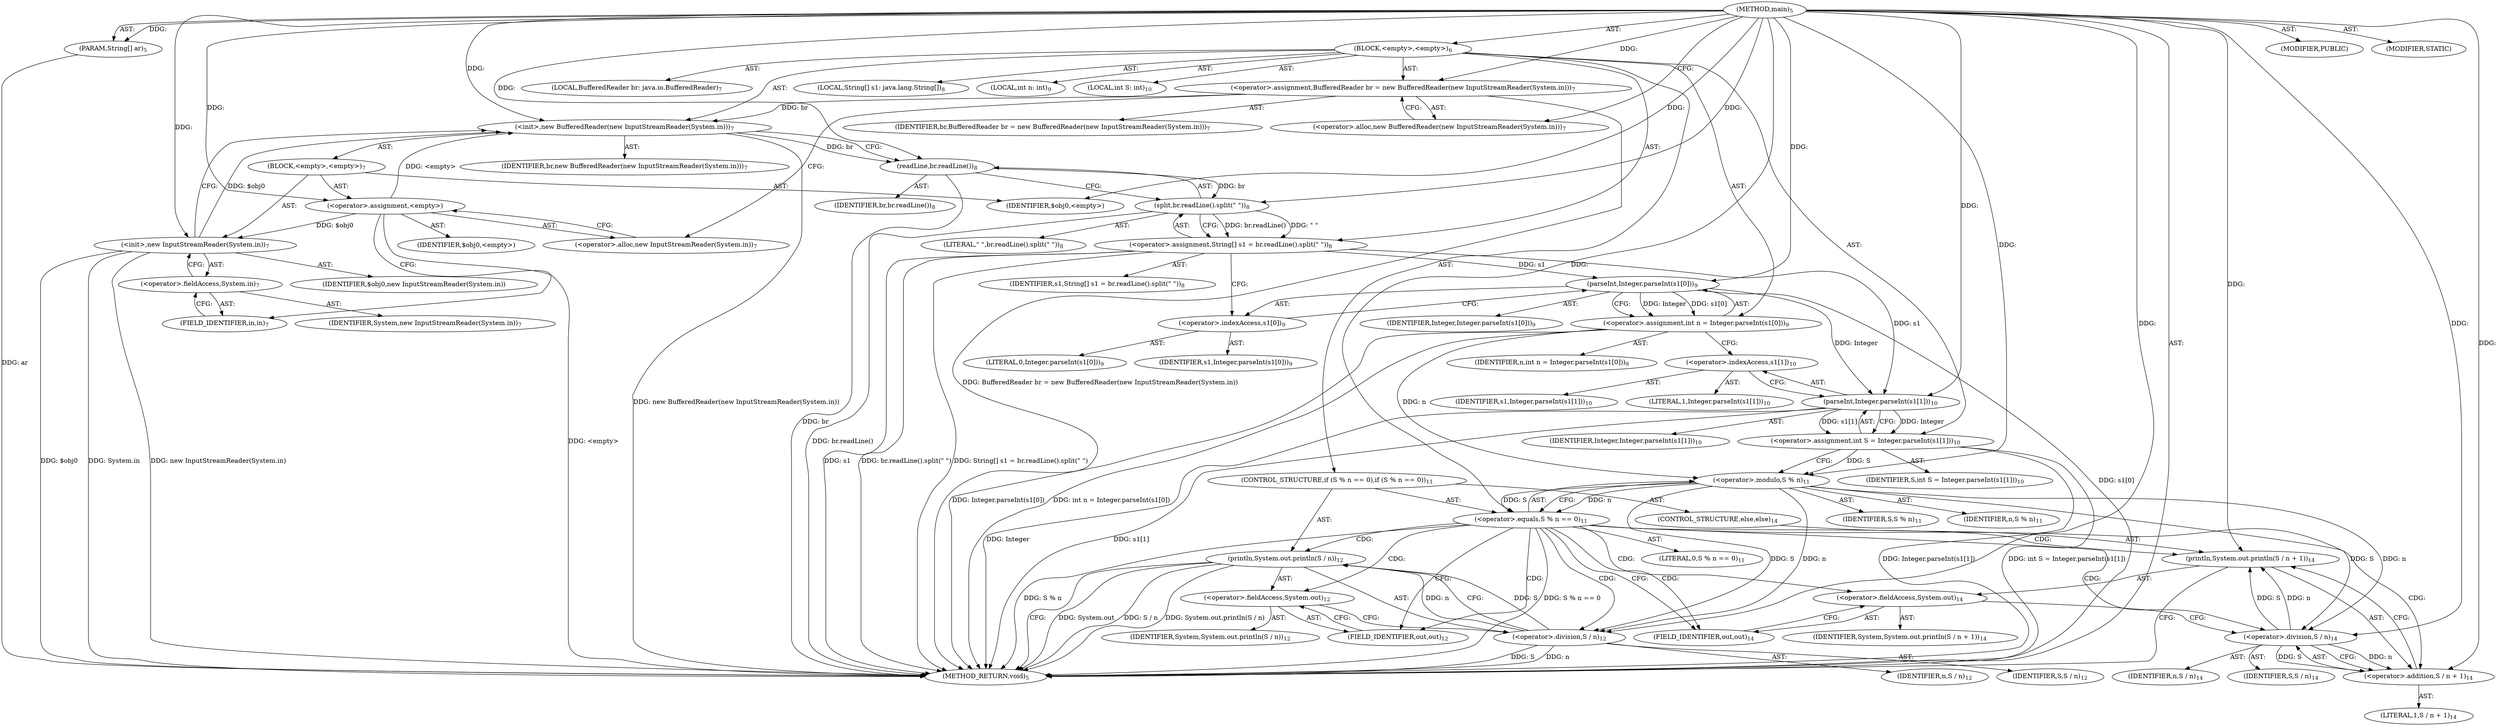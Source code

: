 digraph "main" {  
"19" [label = <(METHOD,main)<SUB>5</SUB>> ]
"20" [label = <(PARAM,String[] ar)<SUB>5</SUB>> ]
"21" [label = <(BLOCK,&lt;empty&gt;,&lt;empty&gt;)<SUB>6</SUB>> ]
"4" [label = <(LOCAL,BufferedReader br: java.io.BufferedReader)<SUB>7</SUB>> ]
"22" [label = <(&lt;operator&gt;.assignment,BufferedReader br = new BufferedReader(new InputStreamReader(System.in)))<SUB>7</SUB>> ]
"23" [label = <(IDENTIFIER,br,BufferedReader br = new BufferedReader(new InputStreamReader(System.in)))<SUB>7</SUB>> ]
"24" [label = <(&lt;operator&gt;.alloc,new BufferedReader(new InputStreamReader(System.in)))<SUB>7</SUB>> ]
"25" [label = <(&lt;init&gt;,new BufferedReader(new InputStreamReader(System.in)))<SUB>7</SUB>> ]
"3" [label = <(IDENTIFIER,br,new BufferedReader(new InputStreamReader(System.in)))<SUB>7</SUB>> ]
"26" [label = <(BLOCK,&lt;empty&gt;,&lt;empty&gt;)<SUB>7</SUB>> ]
"27" [label = <(&lt;operator&gt;.assignment,&lt;empty&gt;)> ]
"28" [label = <(IDENTIFIER,$obj0,&lt;empty&gt;)> ]
"29" [label = <(&lt;operator&gt;.alloc,new InputStreamReader(System.in))<SUB>7</SUB>> ]
"30" [label = <(&lt;init&gt;,new InputStreamReader(System.in))<SUB>7</SUB>> ]
"31" [label = <(IDENTIFIER,$obj0,new InputStreamReader(System.in))> ]
"32" [label = <(&lt;operator&gt;.fieldAccess,System.in)<SUB>7</SUB>> ]
"33" [label = <(IDENTIFIER,System,new InputStreamReader(System.in))<SUB>7</SUB>> ]
"34" [label = <(FIELD_IDENTIFIER,in,in)<SUB>7</SUB>> ]
"35" [label = <(IDENTIFIER,$obj0,&lt;empty&gt;)> ]
"36" [label = <(LOCAL,String[] s1: java.lang.String[])<SUB>8</SUB>> ]
"37" [label = <(&lt;operator&gt;.assignment,String[] s1 = br.readLine().split(&quot; &quot;))<SUB>8</SUB>> ]
"38" [label = <(IDENTIFIER,s1,String[] s1 = br.readLine().split(&quot; &quot;))<SUB>8</SUB>> ]
"39" [label = <(split,br.readLine().split(&quot; &quot;))<SUB>8</SUB>> ]
"40" [label = <(readLine,br.readLine())<SUB>8</SUB>> ]
"41" [label = <(IDENTIFIER,br,br.readLine())<SUB>8</SUB>> ]
"42" [label = <(LITERAL,&quot; &quot;,br.readLine().split(&quot; &quot;))<SUB>8</SUB>> ]
"43" [label = <(LOCAL,int n: int)<SUB>9</SUB>> ]
"44" [label = <(&lt;operator&gt;.assignment,int n = Integer.parseInt(s1[0]))<SUB>9</SUB>> ]
"45" [label = <(IDENTIFIER,n,int n = Integer.parseInt(s1[0]))<SUB>9</SUB>> ]
"46" [label = <(parseInt,Integer.parseInt(s1[0]))<SUB>9</SUB>> ]
"47" [label = <(IDENTIFIER,Integer,Integer.parseInt(s1[0]))<SUB>9</SUB>> ]
"48" [label = <(&lt;operator&gt;.indexAccess,s1[0])<SUB>9</SUB>> ]
"49" [label = <(IDENTIFIER,s1,Integer.parseInt(s1[0]))<SUB>9</SUB>> ]
"50" [label = <(LITERAL,0,Integer.parseInt(s1[0]))<SUB>9</SUB>> ]
"51" [label = <(LOCAL,int S: int)<SUB>10</SUB>> ]
"52" [label = <(&lt;operator&gt;.assignment,int S = Integer.parseInt(s1[1]))<SUB>10</SUB>> ]
"53" [label = <(IDENTIFIER,S,int S = Integer.parseInt(s1[1]))<SUB>10</SUB>> ]
"54" [label = <(parseInt,Integer.parseInt(s1[1]))<SUB>10</SUB>> ]
"55" [label = <(IDENTIFIER,Integer,Integer.parseInt(s1[1]))<SUB>10</SUB>> ]
"56" [label = <(&lt;operator&gt;.indexAccess,s1[1])<SUB>10</SUB>> ]
"57" [label = <(IDENTIFIER,s1,Integer.parseInt(s1[1]))<SUB>10</SUB>> ]
"58" [label = <(LITERAL,1,Integer.parseInt(s1[1]))<SUB>10</SUB>> ]
"59" [label = <(CONTROL_STRUCTURE,if (S % n == 0),if (S % n == 0))<SUB>11</SUB>> ]
"60" [label = <(&lt;operator&gt;.equals,S % n == 0)<SUB>11</SUB>> ]
"61" [label = <(&lt;operator&gt;.modulo,S % n)<SUB>11</SUB>> ]
"62" [label = <(IDENTIFIER,S,S % n)<SUB>11</SUB>> ]
"63" [label = <(IDENTIFIER,n,S % n)<SUB>11</SUB>> ]
"64" [label = <(LITERAL,0,S % n == 0)<SUB>11</SUB>> ]
"65" [label = <(println,System.out.println(S / n))<SUB>12</SUB>> ]
"66" [label = <(&lt;operator&gt;.fieldAccess,System.out)<SUB>12</SUB>> ]
"67" [label = <(IDENTIFIER,System,System.out.println(S / n))<SUB>12</SUB>> ]
"68" [label = <(FIELD_IDENTIFIER,out,out)<SUB>12</SUB>> ]
"69" [label = <(&lt;operator&gt;.division,S / n)<SUB>12</SUB>> ]
"70" [label = <(IDENTIFIER,S,S / n)<SUB>12</SUB>> ]
"71" [label = <(IDENTIFIER,n,S / n)<SUB>12</SUB>> ]
"72" [label = <(CONTROL_STRUCTURE,else,else)<SUB>14</SUB>> ]
"73" [label = <(println,System.out.println(S / n + 1))<SUB>14</SUB>> ]
"74" [label = <(&lt;operator&gt;.fieldAccess,System.out)<SUB>14</SUB>> ]
"75" [label = <(IDENTIFIER,System,System.out.println(S / n + 1))<SUB>14</SUB>> ]
"76" [label = <(FIELD_IDENTIFIER,out,out)<SUB>14</SUB>> ]
"77" [label = <(&lt;operator&gt;.addition,S / n + 1)<SUB>14</SUB>> ]
"78" [label = <(&lt;operator&gt;.division,S / n)<SUB>14</SUB>> ]
"79" [label = <(IDENTIFIER,S,S / n)<SUB>14</SUB>> ]
"80" [label = <(IDENTIFIER,n,S / n)<SUB>14</SUB>> ]
"81" [label = <(LITERAL,1,S / n + 1)<SUB>14</SUB>> ]
"82" [label = <(MODIFIER,PUBLIC)> ]
"83" [label = <(MODIFIER,STATIC)> ]
"84" [label = <(METHOD_RETURN,void)<SUB>5</SUB>> ]
  "19" -> "20"  [ label = "AST: "] 
  "19" -> "21"  [ label = "AST: "] 
  "19" -> "82"  [ label = "AST: "] 
  "19" -> "83"  [ label = "AST: "] 
  "19" -> "84"  [ label = "AST: "] 
  "21" -> "4"  [ label = "AST: "] 
  "21" -> "22"  [ label = "AST: "] 
  "21" -> "25"  [ label = "AST: "] 
  "21" -> "36"  [ label = "AST: "] 
  "21" -> "37"  [ label = "AST: "] 
  "21" -> "43"  [ label = "AST: "] 
  "21" -> "44"  [ label = "AST: "] 
  "21" -> "51"  [ label = "AST: "] 
  "21" -> "52"  [ label = "AST: "] 
  "21" -> "59"  [ label = "AST: "] 
  "22" -> "23"  [ label = "AST: "] 
  "22" -> "24"  [ label = "AST: "] 
  "25" -> "3"  [ label = "AST: "] 
  "25" -> "26"  [ label = "AST: "] 
  "26" -> "27"  [ label = "AST: "] 
  "26" -> "30"  [ label = "AST: "] 
  "26" -> "35"  [ label = "AST: "] 
  "27" -> "28"  [ label = "AST: "] 
  "27" -> "29"  [ label = "AST: "] 
  "30" -> "31"  [ label = "AST: "] 
  "30" -> "32"  [ label = "AST: "] 
  "32" -> "33"  [ label = "AST: "] 
  "32" -> "34"  [ label = "AST: "] 
  "37" -> "38"  [ label = "AST: "] 
  "37" -> "39"  [ label = "AST: "] 
  "39" -> "40"  [ label = "AST: "] 
  "39" -> "42"  [ label = "AST: "] 
  "40" -> "41"  [ label = "AST: "] 
  "44" -> "45"  [ label = "AST: "] 
  "44" -> "46"  [ label = "AST: "] 
  "46" -> "47"  [ label = "AST: "] 
  "46" -> "48"  [ label = "AST: "] 
  "48" -> "49"  [ label = "AST: "] 
  "48" -> "50"  [ label = "AST: "] 
  "52" -> "53"  [ label = "AST: "] 
  "52" -> "54"  [ label = "AST: "] 
  "54" -> "55"  [ label = "AST: "] 
  "54" -> "56"  [ label = "AST: "] 
  "56" -> "57"  [ label = "AST: "] 
  "56" -> "58"  [ label = "AST: "] 
  "59" -> "60"  [ label = "AST: "] 
  "59" -> "65"  [ label = "AST: "] 
  "59" -> "72"  [ label = "AST: "] 
  "60" -> "61"  [ label = "AST: "] 
  "60" -> "64"  [ label = "AST: "] 
  "61" -> "62"  [ label = "AST: "] 
  "61" -> "63"  [ label = "AST: "] 
  "65" -> "66"  [ label = "AST: "] 
  "65" -> "69"  [ label = "AST: "] 
  "66" -> "67"  [ label = "AST: "] 
  "66" -> "68"  [ label = "AST: "] 
  "69" -> "70"  [ label = "AST: "] 
  "69" -> "71"  [ label = "AST: "] 
  "72" -> "73"  [ label = "AST: "] 
  "73" -> "74"  [ label = "AST: "] 
  "73" -> "77"  [ label = "AST: "] 
  "74" -> "75"  [ label = "AST: "] 
  "74" -> "76"  [ label = "AST: "] 
  "77" -> "78"  [ label = "AST: "] 
  "77" -> "81"  [ label = "AST: "] 
  "78" -> "79"  [ label = "AST: "] 
  "78" -> "80"  [ label = "AST: "] 
  "22" -> "29"  [ label = "CFG: "] 
  "25" -> "40"  [ label = "CFG: "] 
  "37" -> "48"  [ label = "CFG: "] 
  "44" -> "56"  [ label = "CFG: "] 
  "52" -> "61"  [ label = "CFG: "] 
  "24" -> "22"  [ label = "CFG: "] 
  "39" -> "37"  [ label = "CFG: "] 
  "46" -> "44"  [ label = "CFG: "] 
  "54" -> "52"  [ label = "CFG: "] 
  "60" -> "68"  [ label = "CFG: "] 
  "60" -> "76"  [ label = "CFG: "] 
  "65" -> "84"  [ label = "CFG: "] 
  "27" -> "34"  [ label = "CFG: "] 
  "30" -> "25"  [ label = "CFG: "] 
  "40" -> "39"  [ label = "CFG: "] 
  "48" -> "46"  [ label = "CFG: "] 
  "56" -> "54"  [ label = "CFG: "] 
  "61" -> "60"  [ label = "CFG: "] 
  "66" -> "69"  [ label = "CFG: "] 
  "69" -> "65"  [ label = "CFG: "] 
  "73" -> "84"  [ label = "CFG: "] 
  "29" -> "27"  [ label = "CFG: "] 
  "32" -> "30"  [ label = "CFG: "] 
  "68" -> "66"  [ label = "CFG: "] 
  "74" -> "78"  [ label = "CFG: "] 
  "77" -> "73"  [ label = "CFG: "] 
  "34" -> "32"  [ label = "CFG: "] 
  "76" -> "74"  [ label = "CFG: "] 
  "78" -> "77"  [ label = "CFG: "] 
  "19" -> "24"  [ label = "CFG: "] 
  "20" -> "84"  [ label = "DDG: ar"] 
  "22" -> "84"  [ label = "DDG: BufferedReader br = new BufferedReader(new InputStreamReader(System.in))"] 
  "27" -> "84"  [ label = "DDG: &lt;empty&gt;"] 
  "30" -> "84"  [ label = "DDG: $obj0"] 
  "30" -> "84"  [ label = "DDG: System.in"] 
  "30" -> "84"  [ label = "DDG: new InputStreamReader(System.in)"] 
  "25" -> "84"  [ label = "DDG: new BufferedReader(new InputStreamReader(System.in))"] 
  "37" -> "84"  [ label = "DDG: s1"] 
  "40" -> "84"  [ label = "DDG: br"] 
  "39" -> "84"  [ label = "DDG: br.readLine()"] 
  "37" -> "84"  [ label = "DDG: br.readLine().split(&quot; &quot;)"] 
  "37" -> "84"  [ label = "DDG: String[] s1 = br.readLine().split(&quot; &quot;)"] 
  "46" -> "84"  [ label = "DDG: s1[0]"] 
  "44" -> "84"  [ label = "DDG: Integer.parseInt(s1[0])"] 
  "44" -> "84"  [ label = "DDG: int n = Integer.parseInt(s1[0])"] 
  "54" -> "84"  [ label = "DDG: Integer"] 
  "54" -> "84"  [ label = "DDG: s1[1]"] 
  "52" -> "84"  [ label = "DDG: Integer.parseInt(s1[1])"] 
  "52" -> "84"  [ label = "DDG: int S = Integer.parseInt(s1[1])"] 
  "60" -> "84"  [ label = "DDG: S % n"] 
  "60" -> "84"  [ label = "DDG: S % n == 0"] 
  "65" -> "84"  [ label = "DDG: System.out"] 
  "69" -> "84"  [ label = "DDG: S"] 
  "69" -> "84"  [ label = "DDG: n"] 
  "65" -> "84"  [ label = "DDG: S / n"] 
  "65" -> "84"  [ label = "DDG: System.out.println(S / n)"] 
  "19" -> "20"  [ label = "DDG: "] 
  "19" -> "22"  [ label = "DDG: "] 
  "39" -> "37"  [ label = "DDG: br.readLine()"] 
  "39" -> "37"  [ label = "DDG: &quot; &quot;"] 
  "46" -> "44"  [ label = "DDG: Integer"] 
  "46" -> "44"  [ label = "DDG: s1[0]"] 
  "54" -> "52"  [ label = "DDG: Integer"] 
  "54" -> "52"  [ label = "DDG: s1[1]"] 
  "22" -> "25"  [ label = "DDG: br"] 
  "19" -> "25"  [ label = "DDG: "] 
  "27" -> "25"  [ label = "DDG: &lt;empty&gt;"] 
  "30" -> "25"  [ label = "DDG: $obj0"] 
  "19" -> "27"  [ label = "DDG: "] 
  "19" -> "35"  [ label = "DDG: "] 
  "40" -> "39"  [ label = "DDG: br"] 
  "19" -> "39"  [ label = "DDG: "] 
  "19" -> "46"  [ label = "DDG: "] 
  "37" -> "46"  [ label = "DDG: s1"] 
  "46" -> "54"  [ label = "DDG: Integer"] 
  "19" -> "54"  [ label = "DDG: "] 
  "37" -> "54"  [ label = "DDG: s1"] 
  "61" -> "60"  [ label = "DDG: S"] 
  "61" -> "60"  [ label = "DDG: n"] 
  "19" -> "60"  [ label = "DDG: "] 
  "69" -> "65"  [ label = "DDG: S"] 
  "69" -> "65"  [ label = "DDG: n"] 
  "27" -> "30"  [ label = "DDG: $obj0"] 
  "19" -> "30"  [ label = "DDG: "] 
  "25" -> "40"  [ label = "DDG: br"] 
  "19" -> "40"  [ label = "DDG: "] 
  "52" -> "61"  [ label = "DDG: S"] 
  "19" -> "61"  [ label = "DDG: "] 
  "44" -> "61"  [ label = "DDG: n"] 
  "61" -> "69"  [ label = "DDG: S"] 
  "19" -> "69"  [ label = "DDG: "] 
  "61" -> "69"  [ label = "DDG: n"] 
  "78" -> "73"  [ label = "DDG: S"] 
  "78" -> "73"  [ label = "DDG: n"] 
  "19" -> "73"  [ label = "DDG: "] 
  "78" -> "77"  [ label = "DDG: S"] 
  "78" -> "77"  [ label = "DDG: n"] 
  "19" -> "77"  [ label = "DDG: "] 
  "61" -> "78"  [ label = "DDG: S"] 
  "19" -> "78"  [ label = "DDG: "] 
  "61" -> "78"  [ label = "DDG: n"] 
  "60" -> "76"  [ label = "CDG: "] 
  "60" -> "68"  [ label = "CDG: "] 
  "60" -> "73"  [ label = "CDG: "] 
  "60" -> "77"  [ label = "CDG: "] 
  "60" -> "65"  [ label = "CDG: "] 
  "60" -> "66"  [ label = "CDG: "] 
  "60" -> "69"  [ label = "CDG: "] 
  "60" -> "74"  [ label = "CDG: "] 
  "60" -> "78"  [ label = "CDG: "] 
}
